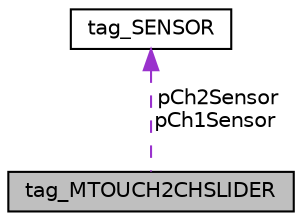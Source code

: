digraph "tag_MTOUCH2CHSLIDER"
{
  edge [fontname="Helvetica",fontsize="10",labelfontname="Helvetica",labelfontsize="10"];
  node [fontname="Helvetica",fontsize="10",shape=record];
  Node1 [label="tag_MTOUCH2CHSLIDER",height=0.2,width=0.4,color="black", fillcolor="grey75", style="filled", fontcolor="black"];
  Node2 -> Node1 [dir="back",color="darkorchid3",fontsize="10",style="dashed",label=" pCh2Sensor\npCh1Sensor" ];
  Node2 [label="tag_SENSOR",height=0.2,width=0.4,color="black", fillcolor="white", style="filled",URL="$structtag___s_e_n_s_o_r.html"];
}
